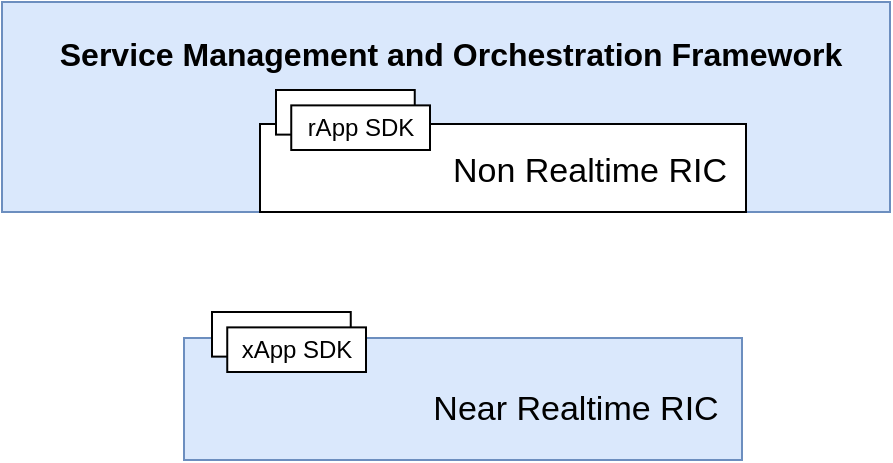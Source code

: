 <mxfile version="26.1.0">
  <diagram name="Page-1" id="CLXzgDMyPDMOGc86WNe9">
    <mxGraphModel dx="1434" dy="746" grid="0" gridSize="10" guides="1" tooltips="1" connect="1" arrows="1" fold="1" page="1" pageScale="1" pageWidth="850" pageHeight="1100" math="0" shadow="0">
      <root>
        <mxCell id="0" />
        <mxCell id="1" parent="0" />
        <mxCell id="ePEVCqxk2R03BDZPWFC2-1" value="&lt;p&gt;&lt;br&gt;&lt;/p&gt;" style="rounded=0;whiteSpace=wrap;html=1;fillColor=#dae8fc;strokeColor=#6c8ebf;align=center;verticalAlign=top;" vertex="1" parent="1">
          <mxGeometry x="235" y="80" width="444" height="105" as="geometry" />
        </mxCell>
        <mxCell id="ePEVCqxk2R03BDZPWFC2-2" value="" style="rounded=0;whiteSpace=wrap;html=1;" vertex="1" parent="1">
          <mxGeometry x="364" y="141" width="243" height="44" as="geometry" />
        </mxCell>
        <mxCell id="ePEVCqxk2R03BDZPWFC2-5" value="" style="group" vertex="1" connectable="0" parent="1">
          <mxGeometry x="372" y="124" width="77" height="30" as="geometry" />
        </mxCell>
        <mxCell id="ePEVCqxk2R03BDZPWFC2-3" value="" style="rounded=0;whiteSpace=wrap;html=1;" vertex="1" parent="ePEVCqxk2R03BDZPWFC2-5">
          <mxGeometry width="69.376" height="22.308" as="geometry" />
        </mxCell>
        <mxCell id="ePEVCqxk2R03BDZPWFC2-4" value="rApp SDK" style="rounded=0;whiteSpace=wrap;html=1;" vertex="1" parent="ePEVCqxk2R03BDZPWFC2-5">
          <mxGeometry x="7.624" y="7.692" width="69.376" height="22.308" as="geometry" />
        </mxCell>
        <mxCell id="ePEVCqxk2R03BDZPWFC2-6" value="&lt;font style=&quot;font-size: 17px;&quot;&gt;Non Realtime RIC&lt;/font&gt;" style="text;html=1;align=center;verticalAlign=middle;whiteSpace=wrap;rounded=0;fontSize=14;" vertex="1" parent="1">
          <mxGeometry x="453" y="150" width="152" height="30" as="geometry" />
        </mxCell>
        <mxCell id="ePEVCqxk2R03BDZPWFC2-7" value="&lt;span&gt;Service Management and Orchestration Framework&lt;/span&gt;" style="text;html=1;align=center;verticalAlign=middle;whiteSpace=wrap;rounded=0;fontSize=16;fontStyle=1" vertex="1" parent="1">
          <mxGeometry x="252" y="91" width="415" height="30" as="geometry" />
        </mxCell>
        <mxCell id="ePEVCqxk2R03BDZPWFC2-8" value="&lt;p&gt;&lt;br&gt;&lt;/p&gt;" style="rounded=0;whiteSpace=wrap;html=1;fillColor=#dae8fc;strokeColor=#6c8ebf;align=center;verticalAlign=top;" vertex="1" parent="1">
          <mxGeometry x="326" y="248" width="279" height="61" as="geometry" />
        </mxCell>
        <mxCell id="ePEVCqxk2R03BDZPWFC2-13" value="" style="group" vertex="1" connectable="0" parent="1">
          <mxGeometry x="340" y="235" width="77" height="30" as="geometry" />
        </mxCell>
        <mxCell id="ePEVCqxk2R03BDZPWFC2-11" value="" style="rounded=0;whiteSpace=wrap;html=1;" vertex="1" parent="ePEVCqxk2R03BDZPWFC2-13">
          <mxGeometry width="69.376" height="22.308" as="geometry" />
        </mxCell>
        <mxCell id="ePEVCqxk2R03BDZPWFC2-12" value="xApp SDK" style="rounded=0;whiteSpace=wrap;html=1;" vertex="1" parent="ePEVCqxk2R03BDZPWFC2-13">
          <mxGeometry x="7.624" y="7.692" width="69.376" height="22.308" as="geometry" />
        </mxCell>
        <mxCell id="ePEVCqxk2R03BDZPWFC2-14" value="&lt;font style=&quot;font-size: 17px;&quot;&gt;Near Realtime RIC&lt;/font&gt;" style="text;html=1;align=center;verticalAlign=middle;whiteSpace=wrap;rounded=0;fontSize=14;" vertex="1" parent="1">
          <mxGeometry x="446" y="269" width="152" height="30" as="geometry" />
        </mxCell>
      </root>
    </mxGraphModel>
  </diagram>
</mxfile>
